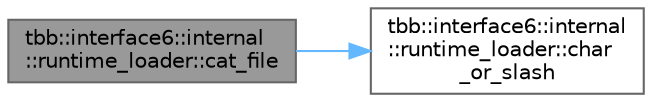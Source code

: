 digraph "tbb::interface6::internal::runtime_loader::cat_file"
{
 // LATEX_PDF_SIZE
  bgcolor="transparent";
  edge [fontname=Helvetica,fontsize=10,labelfontname=Helvetica,labelfontsize=10];
  node [fontname=Helvetica,fontsize=10,shape=box,height=0.2,width=0.4];
  rankdir="LR";
  Node1 [id="Node000001",label="tbb::interface6::internal\l::runtime_loader::cat_file",height=0.2,width=0.4,color="gray40", fillcolor="grey60", style="filled", fontcolor="black",tooltip=" "];
  Node1 -> Node2 [id="edge2_Node000001_Node000002",color="steelblue1",style="solid",tooltip=" "];
  Node2 [id="Node000002",label="tbb::interface6::internal\l::runtime_loader::char\l_or_slash",height=0.2,width=0.4,color="grey40", fillcolor="white", style="filled",URL="$namespacetbb_1_1interface6_1_1internal_1_1runtime__loader.html#a838e31b0dcc0648a72683e357a2e8492",tooltip=" "];
}
